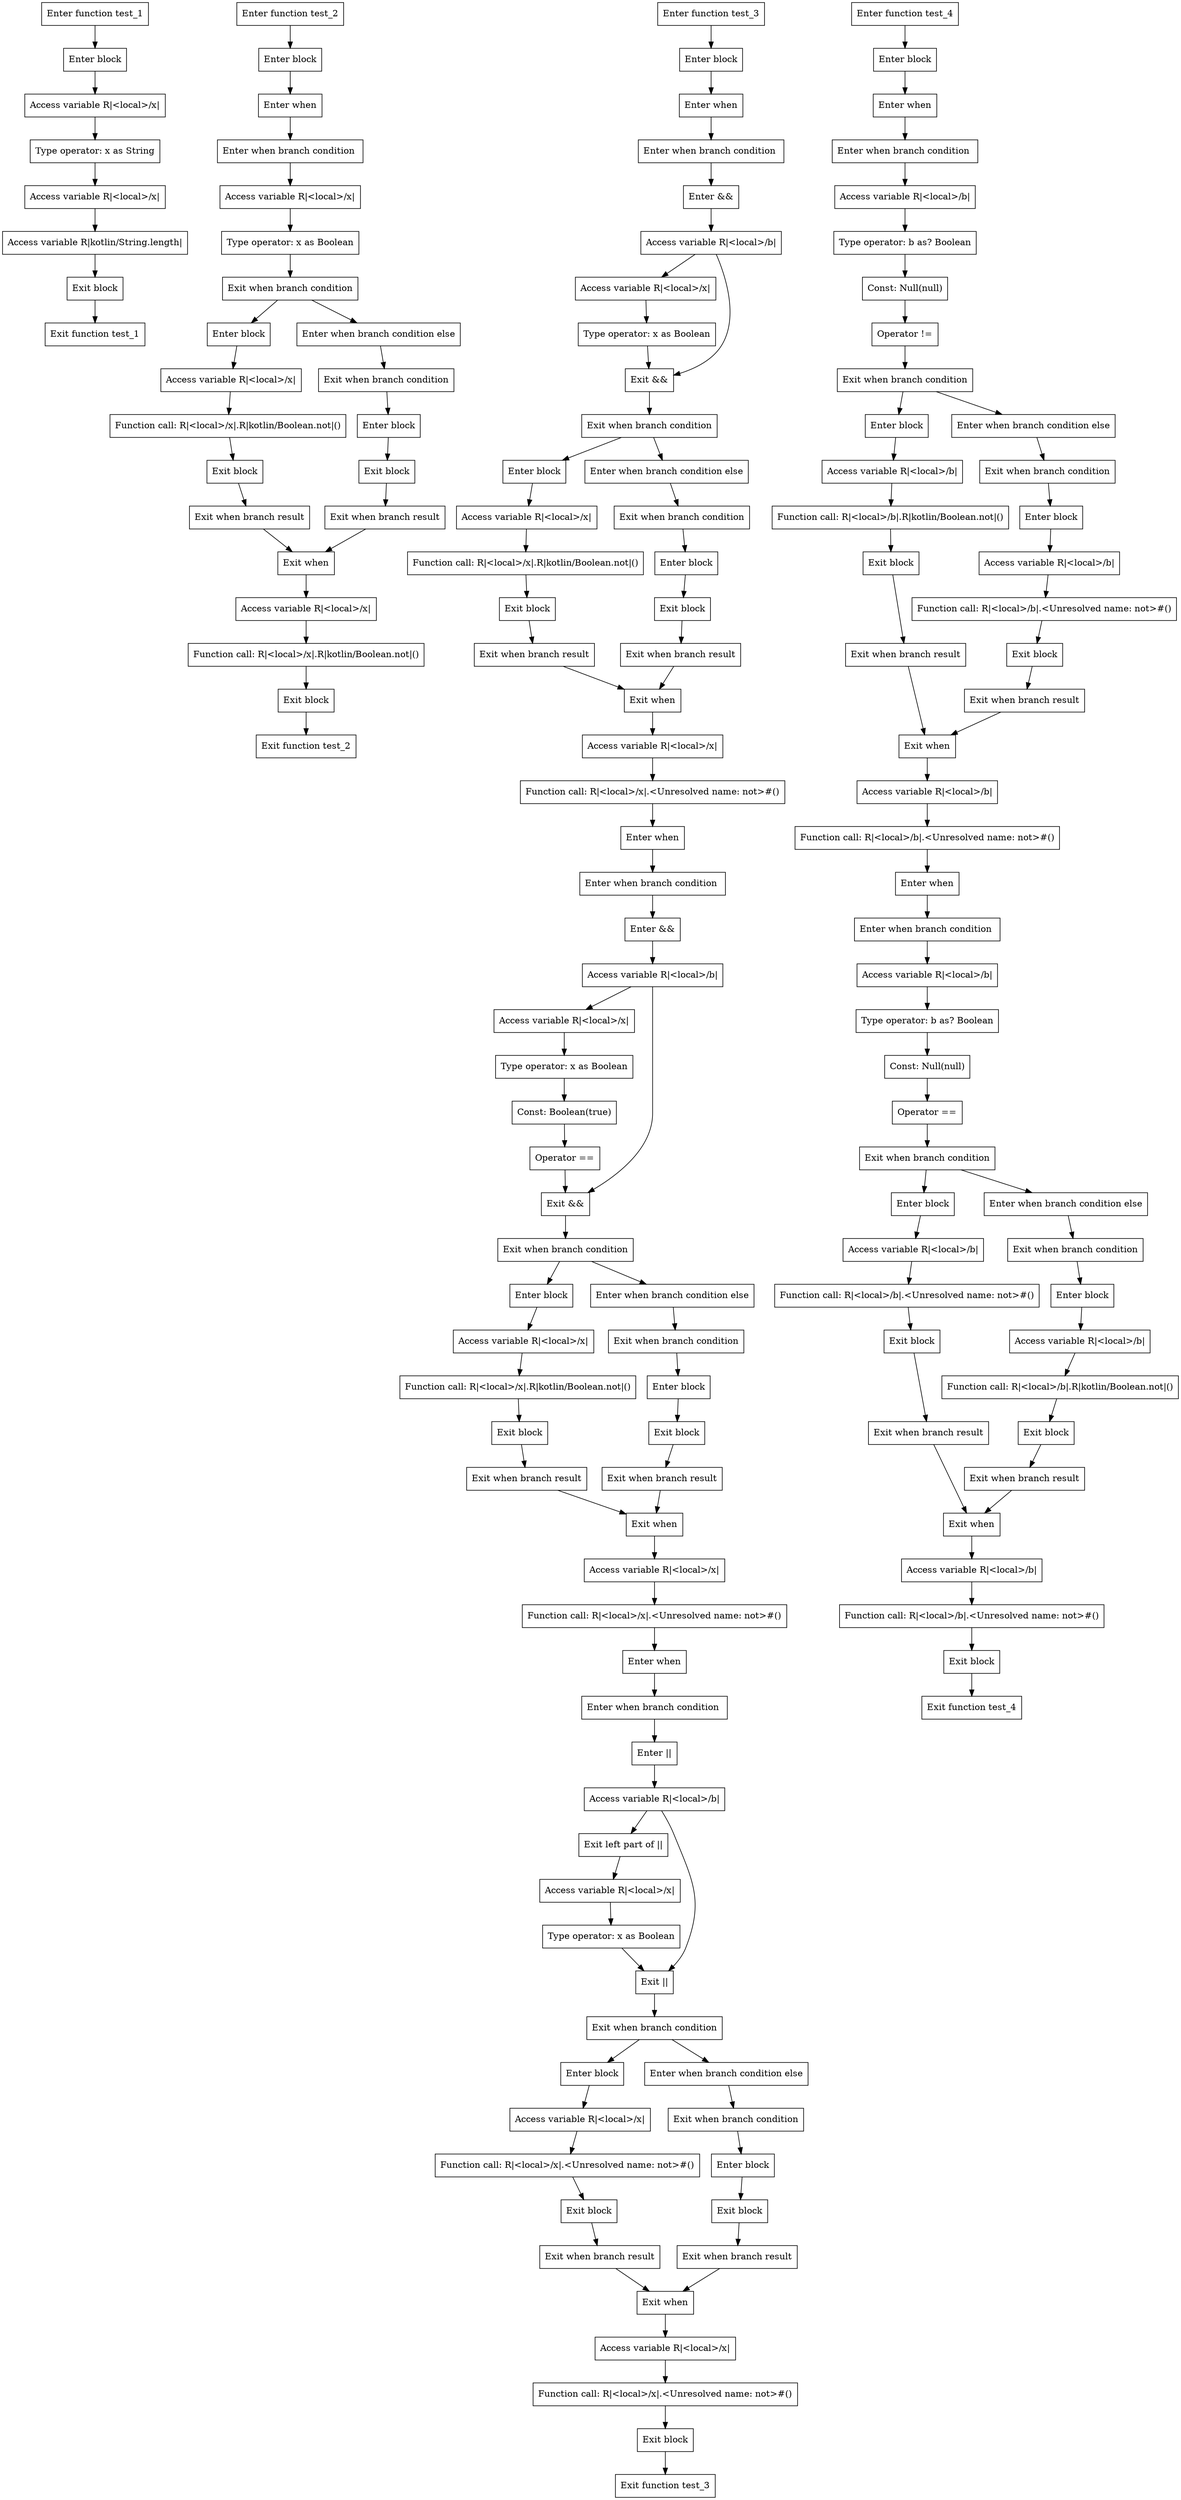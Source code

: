 digraph casts_kt {
subgraph test_1 {
  0 [shape=box label="Enter function test_1"];
  1 [shape=box label="Enter block"];
  2 [shape=box label="Access variable R|<local>/x|"];
  3 [shape=box label="Type operator: x as String"];
  4 [shape=box label="Access variable R|<local>/x|"];
  5 [shape=box label="Access variable R|kotlin/String.length|"];
  6 [shape=box label="Exit block"];
  7 [shape=box label="Exit function test_1"];

  0 -> {1};
  1 -> {2};
  2 -> {3};
  3 -> {4};
  4 -> {5};
  5 -> {6};
  6 -> {7};
}

subgraph test_2 {
  8 [shape=box label="Enter function test_2"];
  9 [shape=box label="Enter block"];
  10 [shape=box label="Enter when"];
  11 [shape=box label="Enter when branch condition "];
  12 [shape=box label="Access variable R|<local>/x|"];
  13 [shape=box label="Type operator: x as Boolean"];
  14 [shape=box label="Exit when branch condition"];
  15 [shape=box label="Enter block"];
  16 [shape=box label="Access variable R|<local>/x|"];
  17 [shape=box label="Function call: R|<local>/x|.R|kotlin/Boolean.not|()"];
  18 [shape=box label="Exit block"];
  19 [shape=box label="Exit when branch result"];
  20 [shape=box label="Enter when branch condition else"];
  21 [shape=box label="Exit when branch condition"];
  22 [shape=box label="Enter block"];
  23 [shape=box label="Exit block"];
  24 [shape=box label="Exit when branch result"];
  25 [shape=box label="Exit when"];
  26 [shape=box label="Access variable R|<local>/x|"];
  27 [shape=box label="Function call: R|<local>/x|.R|kotlin/Boolean.not|()"];
  28 [shape=box label="Exit block"];
  29 [shape=box label="Exit function test_2"];

  8 -> {9};
  9 -> {10};
  10 -> {11};
  11 -> {12};
  12 -> {13};
  13 -> {14};
  14 -> {15 20};
  15 -> {16};
  16 -> {17};
  17 -> {18};
  18 -> {19};
  19 -> {25};
  20 -> {21};
  21 -> {22};
  22 -> {23};
  23 -> {24};
  24 -> {25};
  25 -> {26};
  26 -> {27};
  27 -> {28};
  28 -> {29};
}

subgraph test_3 {
  30 [shape=box label="Enter function test_3"];
  31 [shape=box label="Enter block"];
  32 [shape=box label="Enter when"];
  33 [shape=box label="Enter when branch condition "];
  34 [shape=box label="Enter &&"];
  35 [shape=box label="Access variable R|<local>/b|"];
  36 [shape=box label="Access variable R|<local>/x|"];
  37 [shape=box label="Type operator: x as Boolean"];
  38 [shape=box label="Exit &&"];
  39 [shape=box label="Exit when branch condition"];
  40 [shape=box label="Enter block"];
  41 [shape=box label="Access variable R|<local>/x|"];
  42 [shape=box label="Function call: R|<local>/x|.R|kotlin/Boolean.not|()"];
  43 [shape=box label="Exit block"];
  44 [shape=box label="Exit when branch result"];
  45 [shape=box label="Enter when branch condition else"];
  46 [shape=box label="Exit when branch condition"];
  47 [shape=box label="Enter block"];
  48 [shape=box label="Exit block"];
  49 [shape=box label="Exit when branch result"];
  50 [shape=box label="Exit when"];
  51 [shape=box label="Access variable R|<local>/x|"];
  52 [shape=box label="Function call: R|<local>/x|.<Unresolved name: not>#()"];
  53 [shape=box label="Enter when"];
  54 [shape=box label="Enter when branch condition "];
  55 [shape=box label="Enter &&"];
  56 [shape=box label="Access variable R|<local>/b|"];
  57 [shape=box label="Access variable R|<local>/x|"];
  58 [shape=box label="Type operator: x as Boolean"];
  59 [shape=box label="Const: Boolean(true)"];
  60 [shape=box label="Operator =="];
  61 [shape=box label="Exit &&"];
  62 [shape=box label="Exit when branch condition"];
  63 [shape=box label="Enter block"];
  64 [shape=box label="Access variable R|<local>/x|"];
  65 [shape=box label="Function call: R|<local>/x|.R|kotlin/Boolean.not|()"];
  66 [shape=box label="Exit block"];
  67 [shape=box label="Exit when branch result"];
  68 [shape=box label="Enter when branch condition else"];
  69 [shape=box label="Exit when branch condition"];
  70 [shape=box label="Enter block"];
  71 [shape=box label="Exit block"];
  72 [shape=box label="Exit when branch result"];
  73 [shape=box label="Exit when"];
  74 [shape=box label="Access variable R|<local>/x|"];
  75 [shape=box label="Function call: R|<local>/x|.<Unresolved name: not>#()"];
  76 [shape=box label="Enter when"];
  77 [shape=box label="Enter when branch condition "];
  78 [shape=box label="Enter ||"];
  79 [shape=box label="Access variable R|<local>/b|"];
  80 [shape=box label="Exit left part of ||"];
  81 [shape=box label="Access variable R|<local>/x|"];
  82 [shape=box label="Type operator: x as Boolean"];
  83 [shape=box label="Exit ||"];
  84 [shape=box label="Exit when branch condition"];
  85 [shape=box label="Enter block"];
  86 [shape=box label="Access variable R|<local>/x|"];
  87 [shape=box label="Function call: R|<local>/x|.<Unresolved name: not>#()"];
  88 [shape=box label="Exit block"];
  89 [shape=box label="Exit when branch result"];
  90 [shape=box label="Enter when branch condition else"];
  91 [shape=box label="Exit when branch condition"];
  92 [shape=box label="Enter block"];
  93 [shape=box label="Exit block"];
  94 [shape=box label="Exit when branch result"];
  95 [shape=box label="Exit when"];
  96 [shape=box label="Access variable R|<local>/x|"];
  97 [shape=box label="Function call: R|<local>/x|.<Unresolved name: not>#()"];
  98 [shape=box label="Exit block"];
  99 [shape=box label="Exit function test_3"];

  30 -> {31};
  31 -> {32};
  32 -> {33};
  33 -> {34};
  34 -> {35};
  35 -> {38 36};
  36 -> {37};
  37 -> {38};
  38 -> {39};
  39 -> {40 45};
  40 -> {41};
  41 -> {42};
  42 -> {43};
  43 -> {44};
  44 -> {50};
  45 -> {46};
  46 -> {47};
  47 -> {48};
  48 -> {49};
  49 -> {50};
  50 -> {51};
  51 -> {52};
  52 -> {53};
  53 -> {54};
  54 -> {55};
  55 -> {56};
  56 -> {61 57};
  57 -> {58};
  58 -> {59};
  59 -> {60};
  60 -> {61};
  61 -> {62};
  62 -> {63 68};
  63 -> {64};
  64 -> {65};
  65 -> {66};
  66 -> {67};
  67 -> {73};
  68 -> {69};
  69 -> {70};
  70 -> {71};
  71 -> {72};
  72 -> {73};
  73 -> {74};
  74 -> {75};
  75 -> {76};
  76 -> {77};
  77 -> {78};
  78 -> {79};
  79 -> {83 80};
  80 -> {81};
  81 -> {82};
  82 -> {83};
  83 -> {84};
  84 -> {85 90};
  85 -> {86};
  86 -> {87};
  87 -> {88};
  88 -> {89};
  89 -> {95};
  90 -> {91};
  91 -> {92};
  92 -> {93};
  93 -> {94};
  94 -> {95};
  95 -> {96};
  96 -> {97};
  97 -> {98};
  98 -> {99};
}

subgraph test_4 {
  100 [shape=box label="Enter function test_4"];
  101 [shape=box label="Enter block"];
  102 [shape=box label="Enter when"];
  103 [shape=box label="Enter when branch condition "];
  104 [shape=box label="Access variable R|<local>/b|"];
  105 [shape=box label="Type operator: b as? Boolean"];
  106 [shape=box label="Const: Null(null)"];
  107 [shape=box label="Operator !="];
  108 [shape=box label="Exit when branch condition"];
  109 [shape=box label="Enter block"];
  110 [shape=box label="Access variable R|<local>/b|"];
  111 [shape=box label="Function call: R|<local>/b|.R|kotlin/Boolean.not|()"];
  112 [shape=box label="Exit block"];
  113 [shape=box label="Exit when branch result"];
  114 [shape=box label="Enter when branch condition else"];
  115 [shape=box label="Exit when branch condition"];
  116 [shape=box label="Enter block"];
  117 [shape=box label="Access variable R|<local>/b|"];
  118 [shape=box label="Function call: R|<local>/b|.<Unresolved name: not>#()"];
  119 [shape=box label="Exit block"];
  120 [shape=box label="Exit when branch result"];
  121 [shape=box label="Exit when"];
  122 [shape=box label="Access variable R|<local>/b|"];
  123 [shape=box label="Function call: R|<local>/b|.<Unresolved name: not>#()"];
  124 [shape=box label="Enter when"];
  125 [shape=box label="Enter when branch condition "];
  126 [shape=box label="Access variable R|<local>/b|"];
  127 [shape=box label="Type operator: b as? Boolean"];
  128 [shape=box label="Const: Null(null)"];
  129 [shape=box label="Operator =="];
  130 [shape=box label="Exit when branch condition"];
  131 [shape=box label="Enter block"];
  132 [shape=box label="Access variable R|<local>/b|"];
  133 [shape=box label="Function call: R|<local>/b|.<Unresolved name: not>#()"];
  134 [shape=box label="Exit block"];
  135 [shape=box label="Exit when branch result"];
  136 [shape=box label="Enter when branch condition else"];
  137 [shape=box label="Exit when branch condition"];
  138 [shape=box label="Enter block"];
  139 [shape=box label="Access variable R|<local>/b|"];
  140 [shape=box label="Function call: R|<local>/b|.R|kotlin/Boolean.not|()"];
  141 [shape=box label="Exit block"];
  142 [shape=box label="Exit when branch result"];
  143 [shape=box label="Exit when"];
  144 [shape=box label="Access variable R|<local>/b|"];
  145 [shape=box label="Function call: R|<local>/b|.<Unresolved name: not>#()"];
  146 [shape=box label="Exit block"];
  147 [shape=box label="Exit function test_4"];

  100 -> {101};
  101 -> {102};
  102 -> {103};
  103 -> {104};
  104 -> {105};
  105 -> {106};
  106 -> {107};
  107 -> {108};
  108 -> {109 114};
  109 -> {110};
  110 -> {111};
  111 -> {112};
  112 -> {113};
  113 -> {121};
  114 -> {115};
  115 -> {116};
  116 -> {117};
  117 -> {118};
  118 -> {119};
  119 -> {120};
  120 -> {121};
  121 -> {122};
  122 -> {123};
  123 -> {124};
  124 -> {125};
  125 -> {126};
  126 -> {127};
  127 -> {128};
  128 -> {129};
  129 -> {130};
  130 -> {131 136};
  131 -> {132};
  132 -> {133};
  133 -> {134};
  134 -> {135};
  135 -> {143};
  136 -> {137};
  137 -> {138};
  138 -> {139};
  139 -> {140};
  140 -> {141};
  141 -> {142};
  142 -> {143};
  143 -> {144};
  144 -> {145};
  145 -> {146};
  146 -> {147};
}

}
